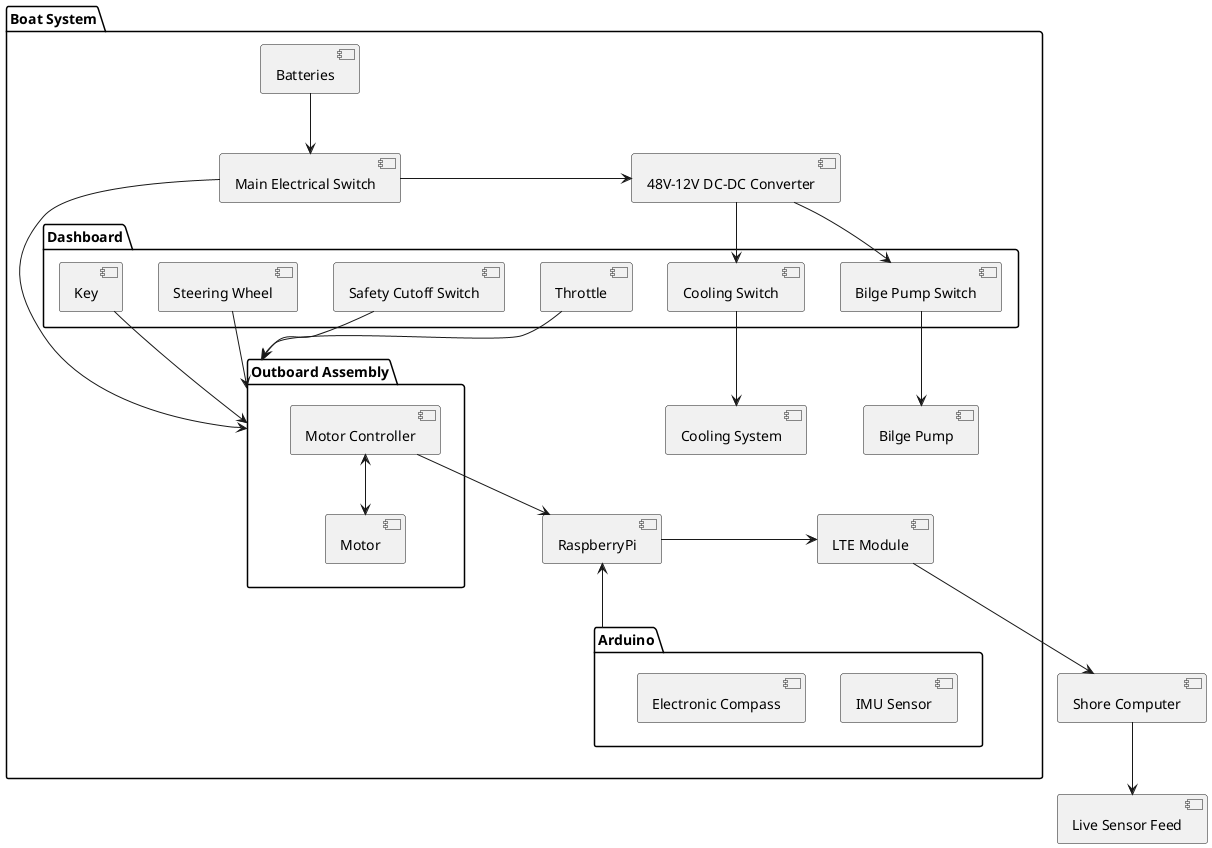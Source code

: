 @startuml

package "Boat System" {
  [Batteries]
  [Main Electrical Switch]
  [48V-12V DC-DC Converter]
  
package "Dashboard" {
  [Cooling Switch]
  [Bilge Pump Switch]
  [Steering Wheel]
  [Key]
  [Throttle]
  [Safety Cutoff Switch]
}

package "Outboard Assembly" {
  [Motor Controller]
  [Motor]
}
[Cooling System]
[Bilge Pump]
[RaspberryPi]

package "Arduino"{
[IMU Sensor]
[Electronic Compass]
}
[LTE Module]

}



'Batteries connections
[Batteries] -down-> [Main Electrical Switch]

'Main Electrical Switch connections
[Main Electrical Switch] -right-> [48V-12V DC-DC Converter]
[Main Electrical Switch] -down-> [Outboard Assembly]

'Dashboard connections
[Cooling Switch] -down-> [Cooling System]
[Bilge Pump Switch] -down-> [Bilge Pump]
[Steering Wheel] -down-> [Outboard Assembly]
[Key] -down-> [Outboard Assembly]
[Throttle] -down-> [Outboard Assembly]
[Safety Cutoff Switch] -down-> [Outboard Assembly]

'Outboard Assembly connections
[Motor Controller] <-down-> [Motor]
[Motor Controller] -down-> [RaspberryPi]
[RaspberryPi] <-down- [Arduino]
[RaspberryPi] -right-> [LTE Module]
[LTE Module] -down-> [Shore Computer]


'Misc connections
[48V-12V DC-DC Converter] --> [Bilge Pump Switch]
[48V-12V DC-DC Converter] --> [Cooling Switch]
[Shore Computer] -down-> [Live Sensor Feed]

@enduml
